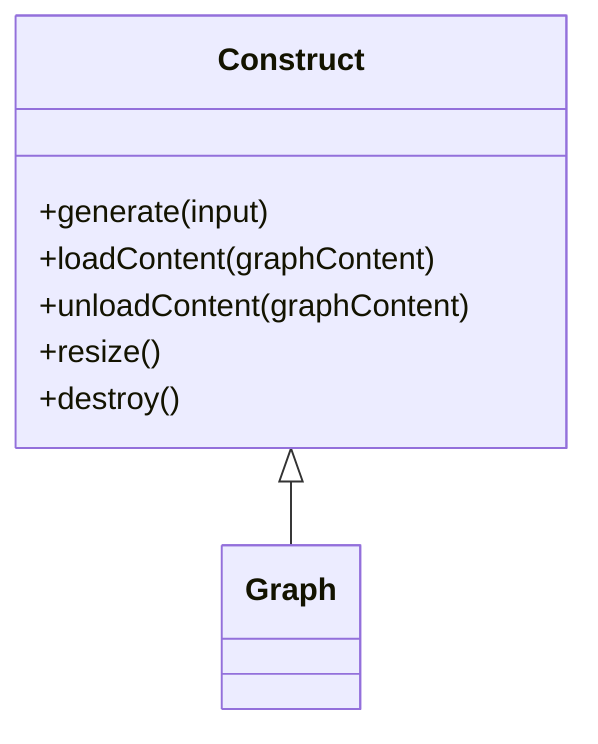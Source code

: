 classDiagram
    
    Construct <|-- Graph
    Construct : +generate(input)
    Construct : +loadContent(graphContent)
    Construct : +unloadContent(graphContent)
    Construct : +resize()
    Construct : +destroy()